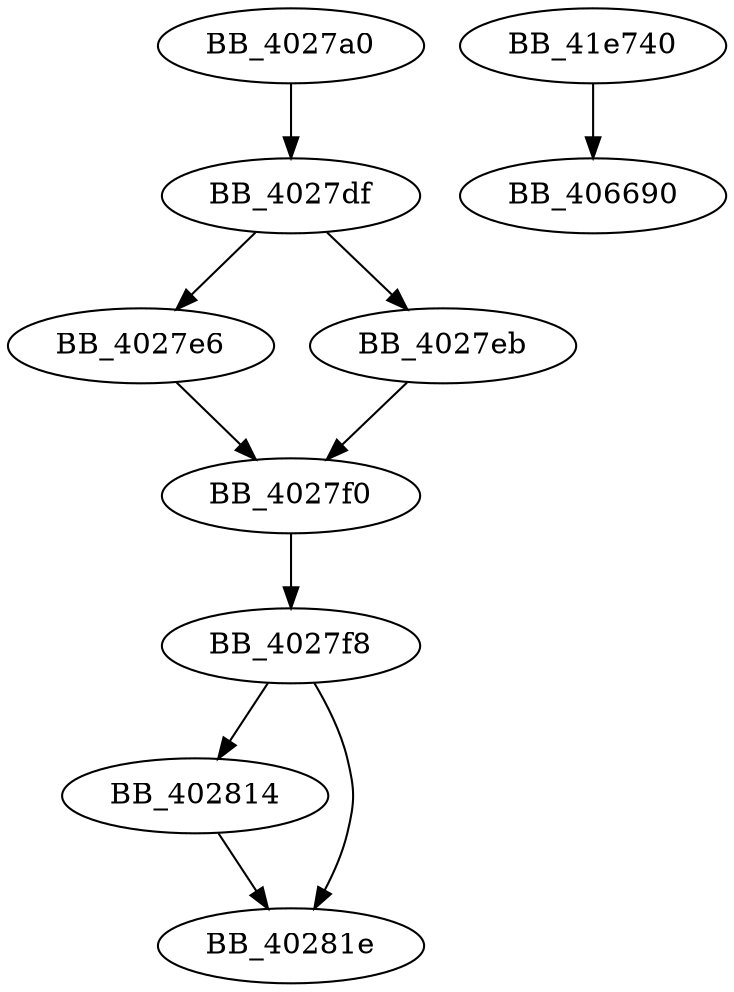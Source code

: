 DiGraph sub_4027A0{
BB_4027a0->BB_4027df
BB_4027df->BB_4027e6
BB_4027df->BB_4027eb
BB_4027e6->BB_4027f0
BB_4027eb->BB_4027f0
BB_4027f0->BB_4027f8
BB_4027f8->BB_402814
BB_4027f8->BB_40281e
BB_402814->BB_40281e
BB_41e740->BB_406690
}
